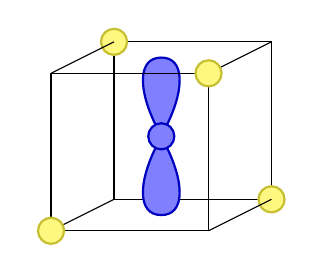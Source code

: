 \begingroup
\tikzset{
  orbital/.style={
    fill=blue!50,draw=blue!75!black,thick,
  }
}
\begin{tikzpicture}
\newlength\scale
\setlength\scale{1cm}
\begin{scope}[x={(1\scale,0\scale)},y={(0.4\scale,0.2\scale)},z={(0\scale,1\scale)}]
\draw (-1,+1,-1) -- (+1,+1,-1) -- (+1,+1,+1) -- (-1,+1,+1) -- cycle;
\node[circle,fill=yellow!50,draw=yellow!75!black,thick] at (+1.0,+1.0,-1.0) {};
\node[circle,fill=yellow!50,draw=yellow!75!black,thick] at (-1.0,+1.0,+1.0) {};
\draw (-1,+1,-1) -- (-1,-1,-1);
\draw (+1,+1,-1) -- (+1,-1,-1);
\draw (-1,+1,+1) -- (-1,-1,+1);
\draw (+1,+1,+1) -- (+1,-1,+1);
\node (A) at (0,0,0) {};
\draw[orbital] (A) .. controls (-0.3,+0.0,+0.6) and (-0.3,+0.0,+1.0) .. (+0.0,+0.0,+1.0) .. controls (+0.3,+0.0,+1.0) and (+0.3,+0.0,+0.6) .. (A);
\draw[orbital] (A) .. controls (-0.3,+0.0,-0.6) and (-0.3,+0.0,-1.0) .. (+0.0,+0.0,-1.0) .. controls (+0.3,+0.0,-1.0) and (+0.3,+0.0,-0.6) .. (A);
\node[orbital,circle] at (A) {};
\draw (-1,-1,-1) -- (+1,-1,-1) -- (+1,-1,+1) -- (-1,-1,+1) -- cycle;
\node[circle,fill=yellow!50,draw=yellow!75!black,thick] at (+1.0,-1.0,+1.0) {};
\node[circle,fill=yellow!50,draw=yellow!75!black,thick] at (-1.0,-1.0,-1.0) {};
\end{scope}
\end{tikzpicture}
\endgroup
